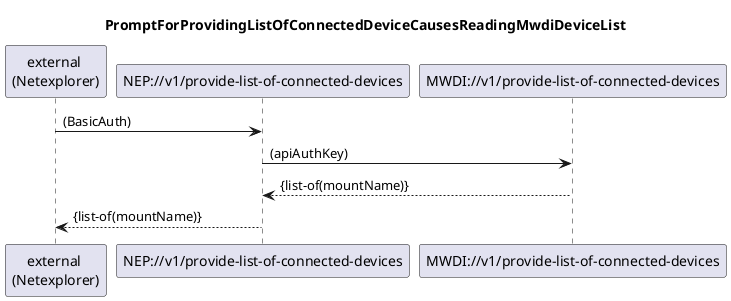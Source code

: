 @startuml 103_ProvideListOfConnectedDevices
skinparam responseMessageBelowArrow true

title PromptForProvidingListOfConnectedDeviceCausesReadingMwdiDeviceList

participant "external \n(Netexplorer)" as external
participant "NEP://v1/provide-list-of-connected-devices" as nep
participant "MWDI://v1/provide-list-of-connected-devices" as mwdi

external -> nep: (BasicAuth)

nep -> mwdi: (apiAuthKey)
mwdi --> nep: {list-of(mountName)}

nep --> external: {list-of(mountName)}

@enduml